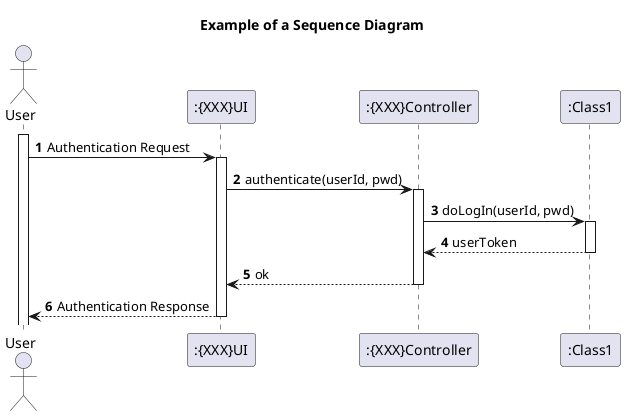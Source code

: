 @startuml
'https://plantuml.com/sequence-diagram

title Example of a Sequence Diagram

autoactivate on
autonumber

actor "User" as User
participant ":{XXX}UI" as System
participant ":{XXX}Controller" as Ctrl
participant ":Class1" as C1

activate User

User -> System: Authentication Request
System -> Ctrl: authenticate(userId, pwd)
Ctrl -> C1: doLogIn(userId, pwd)
C1 --> Ctrl: userToken
Ctrl --> System: ok
System --> User: Authentication Response

@enduml
